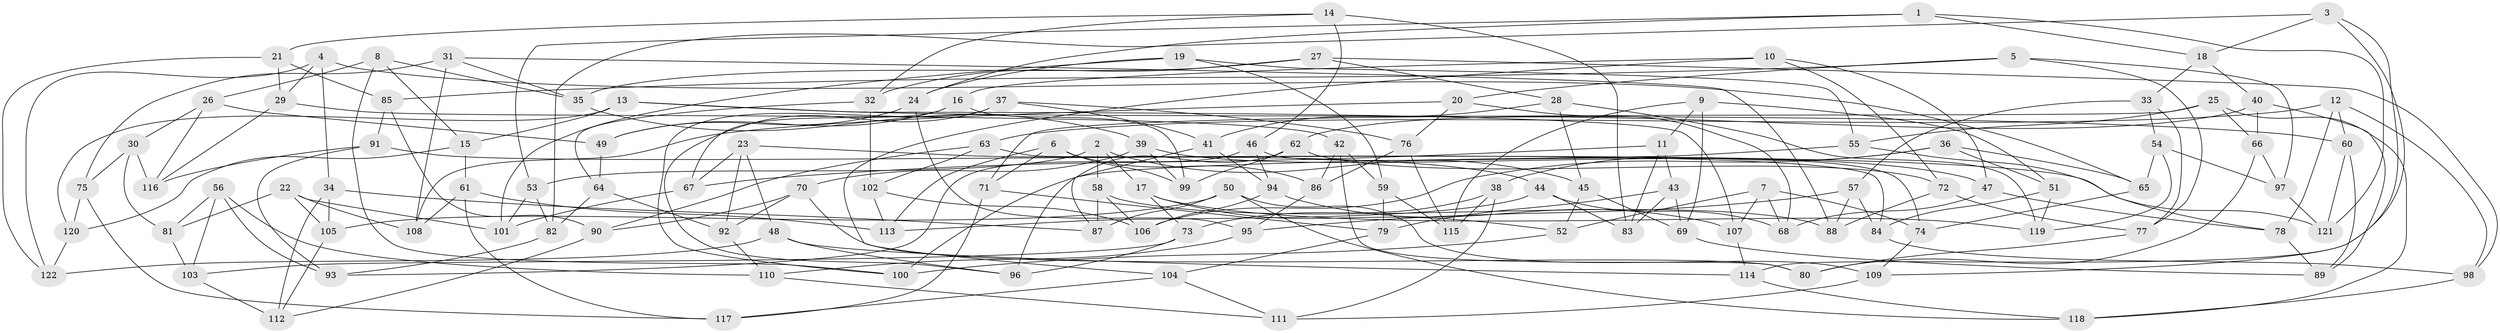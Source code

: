 // Generated by graph-tools (version 1.1) at 2025/16/03/09/25 04:16:21]
// undirected, 122 vertices, 244 edges
graph export_dot {
graph [start="1"]
  node [color=gray90,style=filled];
  1;
  2;
  3;
  4;
  5;
  6;
  7;
  8;
  9;
  10;
  11;
  12;
  13;
  14;
  15;
  16;
  17;
  18;
  19;
  20;
  21;
  22;
  23;
  24;
  25;
  26;
  27;
  28;
  29;
  30;
  31;
  32;
  33;
  34;
  35;
  36;
  37;
  38;
  39;
  40;
  41;
  42;
  43;
  44;
  45;
  46;
  47;
  48;
  49;
  50;
  51;
  52;
  53;
  54;
  55;
  56;
  57;
  58;
  59;
  60;
  61;
  62;
  63;
  64;
  65;
  66;
  67;
  68;
  69;
  70;
  71;
  72;
  73;
  74;
  75;
  76;
  77;
  78;
  79;
  80;
  81;
  82;
  83;
  84;
  85;
  86;
  87;
  88;
  89;
  90;
  91;
  92;
  93;
  94;
  95;
  96;
  97;
  98;
  99;
  100;
  101;
  102;
  103;
  104;
  105;
  106;
  107;
  108;
  109;
  110;
  111;
  112;
  113;
  114;
  115;
  116;
  117;
  118;
  119;
  120;
  121;
  122;
  1 -- 18;
  1 -- 53;
  1 -- 121;
  1 -- 24;
  2 -- 17;
  2 -- 45;
  2 -- 53;
  2 -- 58;
  3 -- 109;
  3 -- 18;
  3 -- 114;
  3 -- 82;
  4 -- 65;
  4 -- 29;
  4 -- 34;
  4 -- 122;
  5 -- 97;
  5 -- 77;
  5 -- 20;
  5 -- 85;
  6 -- 99;
  6 -- 86;
  6 -- 71;
  6 -- 113;
  7 -- 68;
  7 -- 52;
  7 -- 74;
  7 -- 107;
  8 -- 26;
  8 -- 15;
  8 -- 100;
  8 -- 35;
  9 -- 115;
  9 -- 11;
  9 -- 51;
  9 -- 69;
  10 -- 16;
  10 -- 104;
  10 -- 72;
  10 -- 47;
  11 -- 43;
  11 -- 83;
  11 -- 67;
  12 -- 63;
  12 -- 78;
  12 -- 98;
  12 -- 60;
  13 -- 60;
  13 -- 120;
  13 -- 107;
  13 -- 15;
  14 -- 32;
  14 -- 21;
  14 -- 46;
  14 -- 83;
  15 -- 120;
  15 -- 61;
  16 -- 67;
  16 -- 49;
  16 -- 99;
  17 -- 73;
  17 -- 119;
  17 -- 52;
  18 -- 40;
  18 -- 33;
  19 -- 55;
  19 -- 24;
  19 -- 101;
  19 -- 59;
  20 -- 108;
  20 -- 68;
  20 -- 76;
  21 -- 122;
  21 -- 85;
  21 -- 29;
  22 -- 105;
  22 -- 101;
  22 -- 108;
  22 -- 81;
  23 -- 48;
  23 -- 67;
  23 -- 44;
  23 -- 92;
  24 -- 95;
  24 -- 49;
  25 -- 71;
  25 -- 118;
  25 -- 66;
  25 -- 55;
  26 -- 49;
  26 -- 30;
  26 -- 116;
  27 -- 32;
  27 -- 98;
  27 -- 28;
  27 -- 35;
  28 -- 119;
  28 -- 45;
  28 -- 41;
  29 -- 42;
  29 -- 116;
  30 -- 75;
  30 -- 116;
  30 -- 81;
  31 -- 108;
  31 -- 35;
  31 -- 75;
  31 -- 88;
  32 -- 64;
  32 -- 102;
  33 -- 54;
  33 -- 57;
  33 -- 77;
  34 -- 87;
  34 -- 105;
  34 -- 112;
  35 -- 39;
  36 -- 38;
  36 -- 65;
  36 -- 51;
  36 -- 106;
  37 -- 76;
  37 -- 41;
  37 -- 96;
  37 -- 100;
  38 -- 111;
  38 -- 73;
  38 -- 115;
  39 -- 47;
  39 -- 70;
  39 -- 99;
  40 -- 89;
  40 -- 66;
  40 -- 62;
  41 -- 87;
  41 -- 94;
  42 -- 86;
  42 -- 80;
  42 -- 59;
  43 -- 83;
  43 -- 79;
  43 -- 69;
  44 -- 83;
  44 -- 113;
  44 -- 68;
  45 -- 52;
  45 -- 69;
  46 -- 74;
  46 -- 93;
  46 -- 94;
  47 -- 78;
  47 -- 68;
  48 -- 122;
  48 -- 96;
  48 -- 114;
  49 -- 64;
  50 -- 87;
  50 -- 109;
  50 -- 118;
  50 -- 105;
  51 -- 84;
  51 -- 119;
  52 -- 100;
  53 -- 82;
  53 -- 101;
  54 -- 65;
  54 -- 97;
  54 -- 119;
  55 -- 78;
  55 -- 100;
  56 -- 103;
  56 -- 93;
  56 -- 81;
  56 -- 110;
  57 -- 84;
  57 -- 95;
  57 -- 88;
  58 -- 88;
  58 -- 106;
  58 -- 87;
  59 -- 115;
  59 -- 79;
  60 -- 121;
  60 -- 89;
  61 -- 113;
  61 -- 108;
  61 -- 117;
  62 -- 99;
  62 -- 96;
  62 -- 72;
  63 -- 90;
  63 -- 84;
  63 -- 102;
  64 -- 92;
  64 -- 82;
  65 -- 74;
  66 -- 97;
  66 -- 80;
  67 -- 101;
  69 -- 89;
  70 -- 90;
  70 -- 80;
  70 -- 92;
  71 -- 79;
  71 -- 117;
  72 -- 88;
  72 -- 77;
  73 -- 103;
  73 -- 96;
  74 -- 109;
  75 -- 120;
  75 -- 117;
  76 -- 86;
  76 -- 115;
  77 -- 80;
  78 -- 89;
  79 -- 104;
  81 -- 103;
  82 -- 93;
  84 -- 98;
  85 -- 91;
  85 -- 90;
  86 -- 95;
  90 -- 112;
  91 -- 116;
  91 -- 93;
  91 -- 121;
  92 -- 110;
  94 -- 107;
  94 -- 106;
  95 -- 110;
  97 -- 121;
  98 -- 118;
  102 -- 113;
  102 -- 106;
  103 -- 112;
  104 -- 117;
  104 -- 111;
  105 -- 112;
  107 -- 114;
  109 -- 111;
  110 -- 111;
  114 -- 118;
  120 -- 122;
}

